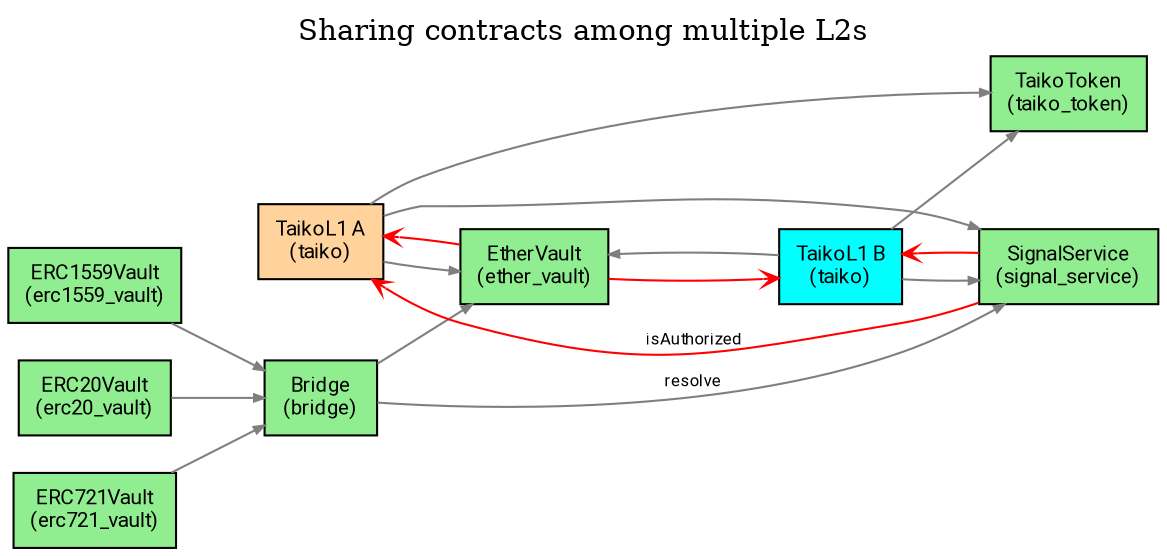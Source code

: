 digraph G {
  graph [rankdir=LR];
  node [shape=box, fontname="Roboto" fontsize=10]; 
  edge [arrowsize=0.5, color=gray50, fontname="Roboto" fontsize=8]; // Set the arrowhead type for all edges

  label="Sharing contracts among multiple L2s"; // Set the label for the entire graph
  labelloc="t"; // Place the label at the top


  taiko_a [label="TaikoL1 A\n(taiko)", style=filled, fillcolor=burlywood1]
  // TierProvider_a [style=filled, fillcolor=burlywood1]

  taiko_b [label="TaikoL1 B\n(taiko)", style=filled, fillcolor=cyan]
  // TierProvider_b [style=filled, fillcolor=cyan]

  // taiko_l2 [label="TaikoL2\n(n/a)"]
  erc1559_vault [label="ERC1559Vault\n(erc1559_vault)" style=filled, fillcolor=lightgreen]
  erc20_vault [label="ERC20Vault\n(erc20_vault)" style=filled, fillcolor=lightgreen]
  erc721_vault [label="ERC721Vault\n(erc721_vault)" style=filled, fillcolor=lightgreen]
  taiko_token [label="TaikoToken\n(taiko_token)" style=filled, fillcolor=lightgreen]
  bridge [label="Bridge\n(bridge)" style=filled, fillcolor=lightgreen]

  ether_vault [label="EtherVault\n(ether_vault)" style=filled, fillcolor=lightgreen]
  signal_service [label="SignalService\n(signal_service)" style=filled, fillcolor=lightgreen]

  erc1559_vault -> bridge;
  erc20_vault -> bridge;
  erc721_vault -> bridge;
  bridge -> ether_vault;
  bridge -> signal_service [label="resolve"];

  // taiko_a -> TierProvider_a;
  taiko_a -> signal_service;
  taiko_a -> taiko_token;
  taiko_a -> ether_vault;

  // taiko_b -> TierProvider_b;
  taiko_b -> signal_service;
  taiko_b -> taiko_token;
  taiko_b -> ether_vault;

  signal_service -> taiko_a [color=red, arrowhead=vee, arrowsize=0.75, label="isAuthorized"];
  signal_service -> taiko_b [color=red, arrowhead=vee, arrowsize=0.75];

  ether_vault -> taiko_a [color=red, arrowhead=vee, arrowsize=0.75];
  ether_vault -> taiko_b [color=red, arrowhead=vee, arrowsize=0.75];
}

// dot -Tpdf contract_graph.dot -o contract_graph.pdf